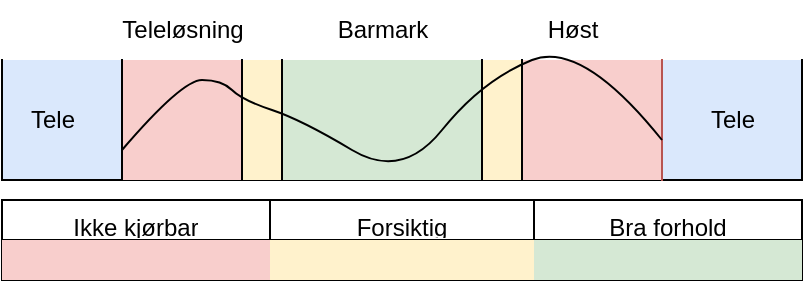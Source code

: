 <mxfile version="26.2.10">
  <diagram name="Page-1" id="9N8eXMv8AcEnYwuItZZL">
    <mxGraphModel dx="642" dy="398" grid="1" gridSize="10" guides="1" tooltips="1" connect="1" arrows="1" fold="1" page="1" pageScale="1" pageWidth="827" pageHeight="1169" math="0" shadow="0">
      <root>
        <mxCell id="0" />
        <mxCell id="1" parent="0" />
        <mxCell id="aQwCqCSV8pt1xWaCjkLV-2" value="" style="shape=partialRectangle;whiteSpace=wrap;html=1;top=0;bottom=1;fillColor=#dae8fc;strokeColor=light-dark(#000000, #5c79a3);" vertex="1" parent="1">
          <mxGeometry x="200" y="340" width="400" height="60" as="geometry" />
        </mxCell>
        <mxCell id="aQwCqCSV8pt1xWaCjkLV-3" value="" style="shape=partialRectangle;whiteSpace=wrap;html=1;top=0;bottom=0;fillColor=#f8cecc;strokeColor=#b85450;" vertex="1" parent="1">
          <mxGeometry x="260" y="340" width="270" height="60" as="geometry" />
        </mxCell>
        <mxCell id="aQwCqCSV8pt1xWaCjkLV-6" value="" style="shape=partialRectangle;whiteSpace=wrap;html=1;top=0;bottom=0;fillColor=#f8cecc;strokeColor=light-dark(#000000, #d7817e);" vertex="1" parent="1">
          <mxGeometry x="260" y="340" width="80" height="60" as="geometry" />
        </mxCell>
        <mxCell id="aQwCqCSV8pt1xWaCjkLV-7" value="" style="shape=partialRectangle;whiteSpace=wrap;html=1;top=0;bottom=0;fillColor=#fff2cc;strokeColor=light-dark(#000000, #6d5100);" vertex="1" parent="1">
          <mxGeometry x="320" y="340" width="20" height="60" as="geometry" />
        </mxCell>
        <mxCell id="aQwCqCSV8pt1xWaCjkLV-8" value="" style="shape=partialRectangle;whiteSpace=wrap;html=1;top=0;bottom=0;fillColor=#d5e8d4;strokeColor=light-dark(#000000, #446e2c);" vertex="1" parent="1">
          <mxGeometry x="340" y="340" width="100" height="60" as="geometry" />
        </mxCell>
        <mxCell id="aQwCqCSV8pt1xWaCjkLV-9" value="" style="shape=partialRectangle;whiteSpace=wrap;html=1;top=0;bottom=0;fillColor=#fff2cc;strokeColor=#000000;" vertex="1" parent="1">
          <mxGeometry x="440" y="340" width="20" height="60" as="geometry" />
        </mxCell>
        <mxCell id="aQwCqCSV8pt1xWaCjkLV-4" value="" style="curved=1;endArrow=none;html=1;rounded=0;exitX=0;exitY=0.75;exitDx=0;exitDy=0;startFill=0;" edge="1" parent="1" source="aQwCqCSV8pt1xWaCjkLV-3" target="aQwCqCSV8pt1xWaCjkLV-3">
          <mxGeometry width="50" height="50" relative="1" as="geometry">
            <mxPoint x="390" y="420" as="sourcePoint" />
            <mxPoint x="390" y="380" as="targetPoint" />
            <Array as="points">
              <mxPoint x="290" y="350" />
              <mxPoint x="310" y="350" />
              <mxPoint x="320" y="360" />
              <mxPoint x="350" y="370" />
              <mxPoint x="400" y="400" />
              <mxPoint x="440" y="350" />
              <mxPoint x="490" y="330" />
              <mxPoint x="530" y="380" />
            </Array>
          </mxGeometry>
        </mxCell>
        <mxCell id="aQwCqCSV8pt1xWaCjkLV-11" value="Tele" style="text;html=1;align=center;verticalAlign=middle;resizable=0;points=[];autosize=1;strokeColor=none;fillColor=none;" vertex="1" parent="1">
          <mxGeometry x="200" y="355" width="50" height="30" as="geometry" />
        </mxCell>
        <mxCell id="aQwCqCSV8pt1xWaCjkLV-12" value="Tele" style="text;html=1;align=center;verticalAlign=middle;resizable=0;points=[];autosize=1;strokeColor=none;fillColor=none;" vertex="1" parent="1">
          <mxGeometry x="540" y="355" width="50" height="30" as="geometry" />
        </mxCell>
        <mxCell id="aQwCqCSV8pt1xWaCjkLV-13" value="Teleløsning" style="text;html=1;align=center;verticalAlign=middle;resizable=0;points=[];autosize=1;strokeColor=none;fillColor=none;" vertex="1" parent="1">
          <mxGeometry x="250" y="310" width="80" height="30" as="geometry" />
        </mxCell>
        <mxCell id="aQwCqCSV8pt1xWaCjkLV-27" value="" style="shape=table;startSize=0;container=1;collapsible=0;childLayout=tableLayout;fontSize=12;" vertex="1" parent="1">
          <mxGeometry x="200" y="410" width="400" height="40" as="geometry" />
        </mxCell>
        <mxCell id="aQwCqCSV8pt1xWaCjkLV-28" value="" style="shape=tableRow;horizontal=0;startSize=0;swimlaneHead=0;swimlaneBody=0;strokeColor=inherit;top=0;left=0;bottom=0;right=0;collapsible=0;dropTarget=0;fillColor=none;points=[[0,0.5],[1,0.5]];portConstraint=eastwest;fontSize=16;" vertex="1" parent="aQwCqCSV8pt1xWaCjkLV-27">
          <mxGeometry width="400" height="20" as="geometry" />
        </mxCell>
        <mxCell id="aQwCqCSV8pt1xWaCjkLV-29" value="&lt;font style=&quot;font-size: 12px;&quot;&gt;Ikke kjørbar&lt;/font&gt;" style="shape=partialRectangle;html=1;whiteSpace=wrap;connectable=0;strokeColor=inherit;overflow=hidden;fillColor=none;top=0;left=0;bottom=0;right=0;pointerEvents=1;fontSize=16;" vertex="1" parent="aQwCqCSV8pt1xWaCjkLV-28">
          <mxGeometry width="134" height="20" as="geometry">
            <mxRectangle width="134" height="20" as="alternateBounds" />
          </mxGeometry>
        </mxCell>
        <mxCell id="aQwCqCSV8pt1xWaCjkLV-30" value="&lt;font style=&quot;font-size: 12px;&quot;&gt;Forsiktig&lt;/font&gt;" style="shape=partialRectangle;html=1;whiteSpace=wrap;connectable=0;strokeColor=inherit;overflow=hidden;fillColor=none;top=0;left=0;bottom=0;right=0;pointerEvents=1;fontSize=16;" vertex="1" parent="aQwCqCSV8pt1xWaCjkLV-28">
          <mxGeometry x="134" width="132" height="20" as="geometry">
            <mxRectangle width="132" height="20" as="alternateBounds" />
          </mxGeometry>
        </mxCell>
        <mxCell id="aQwCqCSV8pt1xWaCjkLV-31" value="&lt;font style=&quot;font-size: 12px;&quot;&gt;Bra forhold&lt;/font&gt;" style="shape=partialRectangle;html=1;whiteSpace=wrap;connectable=0;strokeColor=inherit;overflow=hidden;fillColor=none;top=0;left=0;bottom=0;right=0;pointerEvents=1;fontSize=16;" vertex="1" parent="aQwCqCSV8pt1xWaCjkLV-28">
          <mxGeometry x="266" width="134" height="20" as="geometry">
            <mxRectangle width="134" height="20" as="alternateBounds" />
          </mxGeometry>
        </mxCell>
        <mxCell id="aQwCqCSV8pt1xWaCjkLV-32" value="" style="shape=tableRow;horizontal=0;startSize=0;swimlaneHead=0;swimlaneBody=0;strokeColor=inherit;top=0;left=0;bottom=0;right=0;collapsible=0;dropTarget=0;fillColor=none;points=[[0,0.5],[1,0.5]];portConstraint=eastwest;fontSize=16;" vertex="1" parent="aQwCqCSV8pt1xWaCjkLV-27">
          <mxGeometry y="20" width="400" height="20" as="geometry" />
        </mxCell>
        <mxCell id="aQwCqCSV8pt1xWaCjkLV-33" value="" style="shape=partialRectangle;html=1;whiteSpace=wrap;connectable=0;strokeColor=#b85450;overflow=hidden;fillColor=#f8cecc;top=0;left=0;bottom=0;right=0;pointerEvents=1;fontSize=16;" vertex="1" parent="aQwCqCSV8pt1xWaCjkLV-32">
          <mxGeometry width="134" height="20" as="geometry">
            <mxRectangle width="134" height="20" as="alternateBounds" />
          </mxGeometry>
        </mxCell>
        <mxCell id="aQwCqCSV8pt1xWaCjkLV-34" value="" style="shape=partialRectangle;html=1;whiteSpace=wrap;connectable=0;strokeColor=#d6b656;overflow=hidden;fillColor=#fff2cc;top=0;left=0;bottom=0;right=0;pointerEvents=1;fontSize=16;" vertex="1" parent="aQwCqCSV8pt1xWaCjkLV-32">
          <mxGeometry x="134" width="132" height="20" as="geometry">
            <mxRectangle width="132" height="20" as="alternateBounds" />
          </mxGeometry>
        </mxCell>
        <mxCell id="aQwCqCSV8pt1xWaCjkLV-35" value="" style="shape=partialRectangle;html=1;whiteSpace=wrap;connectable=0;strokeColor=#82b366;overflow=hidden;fillColor=#d5e8d4;top=0;left=0;bottom=0;right=0;pointerEvents=1;fontSize=16;" vertex="1" parent="aQwCqCSV8pt1xWaCjkLV-32">
          <mxGeometry x="266" width="134" height="20" as="geometry">
            <mxRectangle width="134" height="20" as="alternateBounds" />
          </mxGeometry>
        </mxCell>
        <mxCell id="aQwCqCSV8pt1xWaCjkLV-40" value="Høst" style="text;html=1;align=center;verticalAlign=middle;resizable=0;points=[];autosize=1;strokeColor=none;fillColor=none;" vertex="1" parent="1">
          <mxGeometry x="460" y="310" width="50" height="30" as="geometry" />
        </mxCell>
        <mxCell id="aQwCqCSV8pt1xWaCjkLV-41" value="Barmark" style="text;html=1;align=center;verticalAlign=middle;resizable=0;points=[];autosize=1;strokeColor=none;fillColor=none;" vertex="1" parent="1">
          <mxGeometry x="355" y="310" width="70" height="30" as="geometry" />
        </mxCell>
      </root>
    </mxGraphModel>
  </diagram>
</mxfile>
